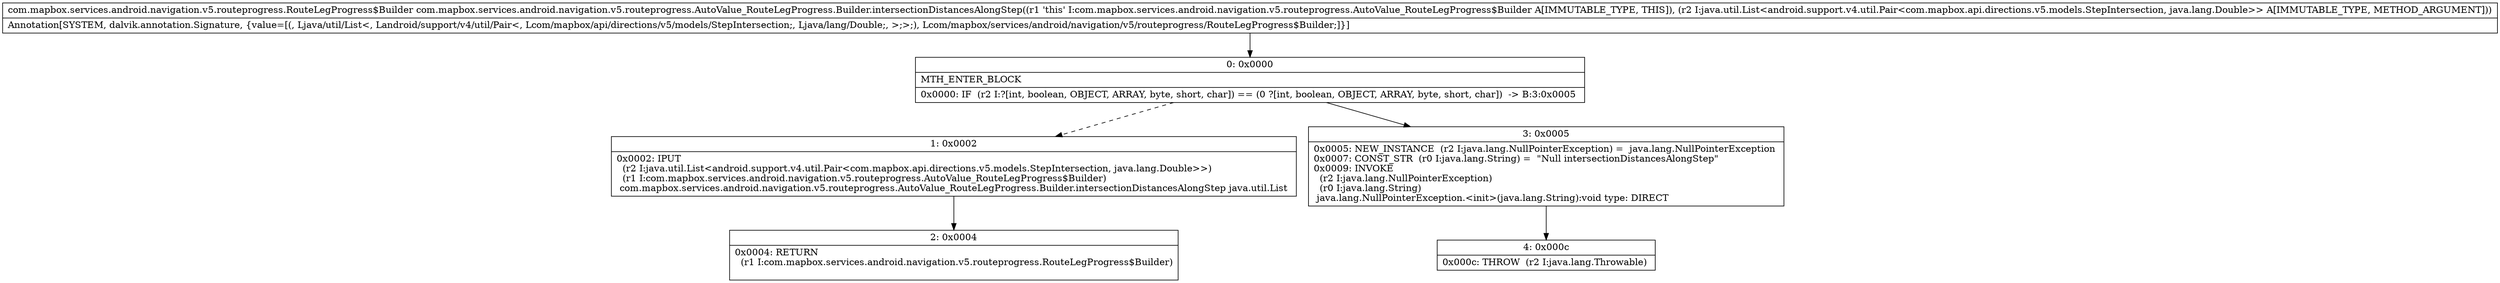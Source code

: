 digraph "CFG forcom.mapbox.services.android.navigation.v5.routeprogress.AutoValue_RouteLegProgress.Builder.intersectionDistancesAlongStep(Ljava\/util\/List;)Lcom\/mapbox\/services\/android\/navigation\/v5\/routeprogress\/RouteLegProgress$Builder;" {
Node_0 [shape=record,label="{0\:\ 0x0000|MTH_ENTER_BLOCK\l|0x0000: IF  (r2 I:?[int, boolean, OBJECT, ARRAY, byte, short, char]) == (0 ?[int, boolean, OBJECT, ARRAY, byte, short, char])  \-\> B:3:0x0005 \l}"];
Node_1 [shape=record,label="{1\:\ 0x0002|0x0002: IPUT  \l  (r2 I:java.util.List\<android.support.v4.util.Pair\<com.mapbox.api.directions.v5.models.StepIntersection, java.lang.Double\>\>)\l  (r1 I:com.mapbox.services.android.navigation.v5.routeprogress.AutoValue_RouteLegProgress$Builder)\l com.mapbox.services.android.navigation.v5.routeprogress.AutoValue_RouteLegProgress.Builder.intersectionDistancesAlongStep java.util.List \l}"];
Node_2 [shape=record,label="{2\:\ 0x0004|0x0004: RETURN  \l  (r1 I:com.mapbox.services.android.navigation.v5.routeprogress.RouteLegProgress$Builder)\l \l}"];
Node_3 [shape=record,label="{3\:\ 0x0005|0x0005: NEW_INSTANCE  (r2 I:java.lang.NullPointerException) =  java.lang.NullPointerException \l0x0007: CONST_STR  (r0 I:java.lang.String) =  \"Null intersectionDistancesAlongStep\" \l0x0009: INVOKE  \l  (r2 I:java.lang.NullPointerException)\l  (r0 I:java.lang.String)\l java.lang.NullPointerException.\<init\>(java.lang.String):void type: DIRECT \l}"];
Node_4 [shape=record,label="{4\:\ 0x000c|0x000c: THROW  (r2 I:java.lang.Throwable) \l}"];
MethodNode[shape=record,label="{com.mapbox.services.android.navigation.v5.routeprogress.RouteLegProgress$Builder com.mapbox.services.android.navigation.v5.routeprogress.AutoValue_RouteLegProgress.Builder.intersectionDistancesAlongStep((r1 'this' I:com.mapbox.services.android.navigation.v5.routeprogress.AutoValue_RouteLegProgress$Builder A[IMMUTABLE_TYPE, THIS]), (r2 I:java.util.List\<android.support.v4.util.Pair\<com.mapbox.api.directions.v5.models.StepIntersection, java.lang.Double\>\> A[IMMUTABLE_TYPE, METHOD_ARGUMENT]))  | Annotation[SYSTEM, dalvik.annotation.Signature, \{value=[(, Ljava\/util\/List\<, Landroid\/support\/v4\/util\/Pair\<, Lcom\/mapbox\/api\/directions\/v5\/models\/StepIntersection;, Ljava\/lang\/Double;, \>;\>;), Lcom\/mapbox\/services\/android\/navigation\/v5\/routeprogress\/RouteLegProgress$Builder;]\}]\l}"];
MethodNode -> Node_0;
Node_0 -> Node_1[style=dashed];
Node_0 -> Node_3;
Node_1 -> Node_2;
Node_3 -> Node_4;
}

